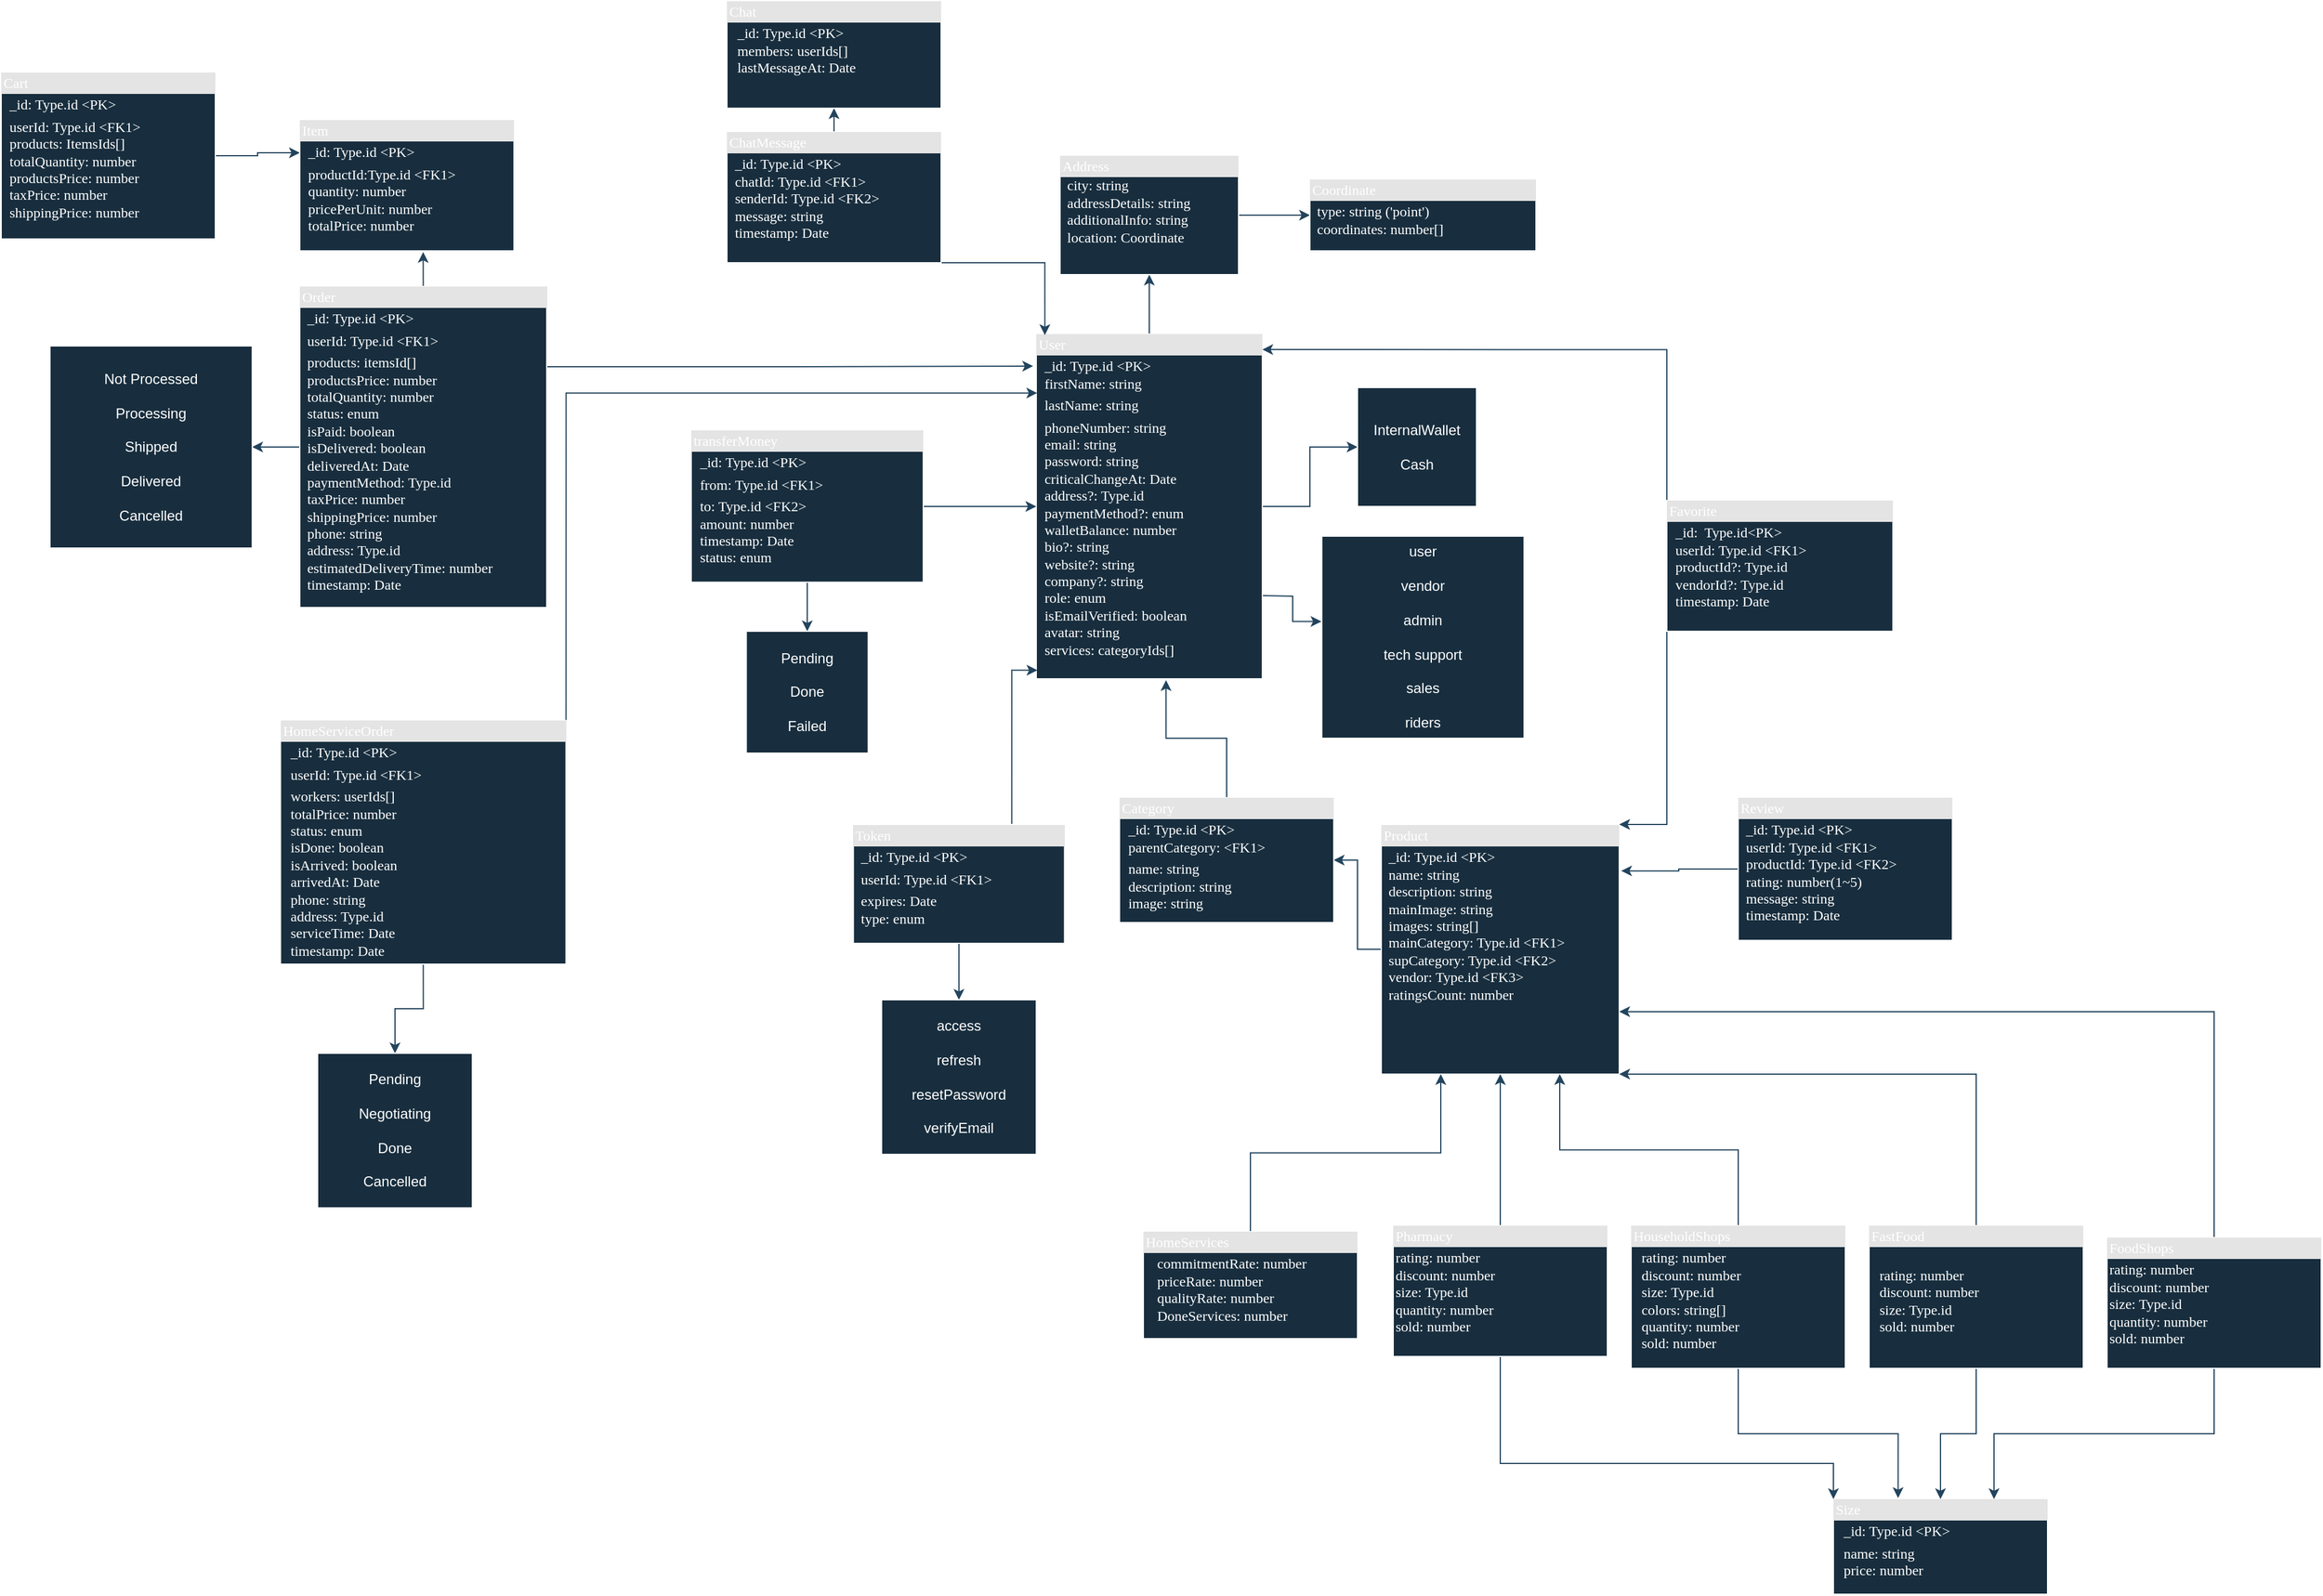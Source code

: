 <mxfile version="21.6.6" type="device">
  <diagram name="Page-1" id="2ca16b54-16f6-2749-3443-fa8db7711227">
    <mxGraphModel dx="4928" dy="1739" grid="1" gridSize="10" guides="1" tooltips="1" connect="1" arrows="1" fold="1" page="1" pageScale="1" pageWidth="1100" pageHeight="850" background="none" math="0" shadow="0">
      <root>
        <mxCell id="0" />
        <mxCell id="1" parent="0" />
        <mxCell id="s3C25jFBt-9yLEdoIZRi-40" style="edgeStyle=orthogonalEdgeStyle;rounded=0;orthogonalLoop=1;jettySize=auto;html=1;entryX=-0.002;entryY=0.422;entryDx=0;entryDy=0;entryPerimeter=0;labelBackgroundColor=none;fontColor=default;strokeColor=#23445D;" edge="1" parent="1" target="s3C25jFBt-9yLEdoIZRi-39">
          <mxGeometry relative="1" as="geometry">
            <mxPoint x="-1500" y="-160" as="sourcePoint" />
          </mxGeometry>
        </mxCell>
        <mxCell id="s3C25jFBt-9yLEdoIZRi-51" style="edgeStyle=orthogonalEdgeStyle;rounded=0;orthogonalLoop=1;jettySize=auto;html=1;exitX=0.5;exitY=0;exitDx=0;exitDy=0;entryX=0.5;entryY=1;entryDx=0;entryDy=0;labelBackgroundColor=none;fontColor=default;strokeColor=#23445D;" edge="1" parent="1" source="2ed32ef02a7f4228-1" target="2ed32ef02a7f4228-7">
          <mxGeometry relative="1" as="geometry" />
        </mxCell>
        <mxCell id="s3C25jFBt-9yLEdoIZRi-83" style="edgeStyle=orthogonalEdgeStyle;rounded=0;orthogonalLoop=1;jettySize=auto;html=1;exitX=1;exitY=0.5;exitDx=0;exitDy=0;entryX=0;entryY=0.5;entryDx=0;entryDy=0;strokeColor=#23445D;" edge="1" parent="1" source="2ed32ef02a7f4228-1" target="s3C25jFBt-9yLEdoIZRi-55">
          <mxGeometry relative="1" as="geometry" />
        </mxCell>
        <mxCell id="2ed32ef02a7f4228-1" value="&lt;div data-darkreader-inline-bgcolor=&quot;&quot; data-darkreader-inline-bgimage=&quot;&quot; style=&quot;box-sizing: border-box; width: 100%; background: rgb(228, 228, 228); padding: 2px; --darkreader-inline-bgimage: initial; --darkreader-inline-bgcolor: #272b2c;&quot;&gt;User&lt;/div&gt;&lt;table style=&quot;width:100%;font-size:1em;&quot; cellpadding=&quot;2&quot; cellspacing=&quot;0&quot;&gt;&lt;tbody&gt;&lt;tr&gt;&lt;td&gt;&lt;br&gt;&lt;/td&gt;&lt;td&gt;_id: Type.id &amp;lt;PK&amp;gt;&lt;br&gt;firstName: string&lt;/td&gt;&lt;/tr&gt;&lt;tr&gt;&lt;td&gt;&lt;br&gt;&lt;/td&gt;&lt;td&gt;lastName: string&lt;/td&gt;&lt;/tr&gt;&lt;tr&gt;&lt;td&gt;&lt;/td&gt;&lt;td&gt;phoneNumber: string&lt;br&gt;email: string&lt;br&gt;password: string&lt;br&gt;criticalChangeAt: Date&amp;nbsp; &amp;nbsp; &amp;nbsp;&amp;nbsp;&lt;br&gt;address?: Type.id&lt;br&gt;paymentMethod?: enum&lt;br&gt;walletBalance: number&lt;br&gt;bio?: string&lt;br&gt;website?: string&lt;br&gt;company?: string&lt;br&gt;role: enum&lt;br&gt;isEmailVerified: boolean&lt;br&gt;avatar: string&lt;br&gt;services: categoryIds[]&lt;br&gt;&lt;br&gt;&lt;/td&gt;&lt;td&gt;&lt;br&gt;&lt;/td&gt;&lt;td&gt;&lt;br&gt;&lt;/td&gt;&lt;td&gt;&lt;br&gt;&lt;/td&gt;&lt;td&gt;&lt;br&gt;&lt;/td&gt;&lt;/tr&gt;&lt;/tbody&gt;&lt;/table&gt;" style="verticalAlign=top;align=left;overflow=fill;html=1;rounded=0;shadow=0;comic=0;labelBackgroundColor=none;strokeWidth=1;fontFamily=Verdana;fontSize=12;fillColor=#182E3E;strokeColor=#FFFFFF;fontColor=#FFFFFF;" parent="1" vertex="1">
          <mxGeometry x="-1690" y="-380" width="190" height="290" as="geometry" />
        </mxCell>
        <mxCell id="s3C25jFBt-9yLEdoIZRi-57" style="edgeStyle=orthogonalEdgeStyle;rounded=0;orthogonalLoop=1;jettySize=auto;html=1;exitX=0;exitY=0.5;exitDx=0;exitDy=0;entryX=1;entryY=0.5;entryDx=0;entryDy=0;labelBackgroundColor=none;fontColor=default;strokeColor=#23445D;" edge="1" parent="1" source="2ed32ef02a7f4228-2" target="2ed32ef02a7f4228-8">
          <mxGeometry relative="1" as="geometry" />
        </mxCell>
        <mxCell id="2ed32ef02a7f4228-2" value="&lt;div data-darkreader-inline-bgcolor=&quot;&quot; data-darkreader-inline-bgimage=&quot;&quot; style=&quot;box-sizing: border-box; width: 100%; background: rgb(228, 228, 228); padding: 2px; --darkreader-inline-bgimage: initial; --darkreader-inline-bgcolor: #272b2c;&quot;&gt;Product&amp;nbsp;&lt;br&gt;&lt;/div&gt;&lt;table style=&quot;width: 100% ; font-size: 1em&quot; cellpadding=&quot;2&quot; cellspacing=&quot;0&quot;&gt;&lt;tbody&gt;&lt;tr&gt;&lt;td&gt;&lt;br&gt;&lt;/td&gt;&lt;td&gt;_id: Type.id &amp;lt;PK&amp;gt;&lt;br&gt;name: string&lt;br&gt;description: string&lt;br&gt;mainImage: string&lt;br&gt;images: string[]&lt;br&gt;mainCategory: Type.id &amp;lt;FK1&amp;gt;&lt;br&gt;supCategory: Type.id &amp;lt;FK2&amp;gt;&lt;br&gt;vendor: Type.id &amp;lt;FK3&amp;gt;&lt;br&gt;ratingsCount: number&lt;br&gt;&lt;/td&gt;&lt;/tr&gt;&lt;tr&gt;&lt;td&gt;&lt;br&gt;&lt;/td&gt;&lt;td&gt;&lt;br&gt;&lt;br&gt;&lt;/td&gt;&lt;td&gt;&lt;br&gt;&lt;/td&gt;&lt;td&gt;&lt;br&gt;&lt;/td&gt;&lt;td&gt;&lt;br&gt;&lt;/td&gt;&lt;td&gt;&lt;br&gt;&lt;/td&gt;&lt;td&gt;&lt;br&gt;&lt;/td&gt;&lt;td&gt;&lt;br&gt;&lt;/td&gt;&lt;td&gt;&lt;br&gt;&lt;/td&gt;&lt;td&gt;&lt;br&gt;&lt;/td&gt;&lt;td&gt;&lt;br&gt;&lt;/td&gt;&lt;/tr&gt;&lt;/tbody&gt;&lt;/table&gt;" style="verticalAlign=top;align=left;overflow=fill;html=1;rounded=0;shadow=0;comic=0;labelBackgroundColor=none;strokeWidth=1;fontFamily=Verdana;fontSize=12;fillColor=#182E3E;strokeColor=#FFFFFF;fontColor=#FFFFFF;" parent="1" vertex="1">
          <mxGeometry x="-1400" y="32.5" width="200" height="210" as="geometry" />
        </mxCell>
        <mxCell id="s3C25jFBt-9yLEdoIZRi-88" style="edgeStyle=orthogonalEdgeStyle;rounded=0;orthogonalLoop=1;jettySize=auto;html=1;exitX=1;exitY=0.5;exitDx=0;exitDy=0;entryX=0;entryY=0.25;entryDx=0;entryDy=0;strokeColor=#23445D;" edge="1" parent="1" source="2ed32ef02a7f4228-3" target="s3C25jFBt-9yLEdoIZRi-7">
          <mxGeometry relative="1" as="geometry" />
        </mxCell>
        <mxCell id="2ed32ef02a7f4228-3" value="&lt;div data-darkreader-inline-bgcolor=&quot;&quot; data-darkreader-inline-bgimage=&quot;&quot; style=&quot;box-sizing: border-box; width: 100%; background: rgb(228, 228, 228); padding: 2px; --darkreader-inline-bgimage: initial; --darkreader-inline-bgcolor: #272b2c;&quot;&gt;Cart&lt;br&gt;&lt;/div&gt;&lt;table style=&quot;width: 100% ; font-size: 1em&quot; cellpadding=&quot;2&quot; cellspacing=&quot;0&quot;&gt;&lt;tbody&gt;&lt;tr&gt;&lt;td&gt;&lt;br&gt;&lt;/td&gt;&lt;td&gt;_id: Type.id &amp;lt;PK&amp;gt;&lt;br&gt;&lt;/td&gt;&lt;/tr&gt;&lt;tr&gt;&lt;td style=&quot;&quot;&gt;&lt;br&gt;&lt;/td&gt;&lt;td&gt;userId: Type.id &amp;lt;FK1&amp;gt;&lt;br&gt;products: ItemsIds[]&lt;br&gt;totalQuantity: number&lt;br&gt;productsPrice: number&amp;nbsp;&lt;br&gt;taxPrice: number&lt;br data-darkreader-inline-border=&quot;&quot; style=&quot;border-color: var(--darkreader-border--border-color); --darkreader-inline-border: var(--darkreader-border--darkreader-border--border-color);&quot;&gt;shippingPrice: number&lt;br&gt;&lt;/td&gt;&lt;td&gt;&lt;br&gt;&lt;/td&gt;&lt;td&gt;&lt;/td&gt;&lt;td&gt;&lt;/td&gt;&lt;td&gt;&lt;/td&gt;&lt;td&gt;&lt;/td&gt;&lt;td&gt;&lt;br&gt;&lt;/td&gt;&lt;/tr&gt;&lt;/tbody&gt;&lt;/table&gt;" style="verticalAlign=top;align=left;overflow=fill;html=1;rounded=0;shadow=0;comic=0;labelBackgroundColor=none;strokeWidth=1;fontFamily=Verdana;fontSize=12;fillColor=#182E3E;strokeColor=#FFFFFF;fontColor=#FFFFFF;" parent="1" vertex="1">
          <mxGeometry x="-2560" y="-600" width="180" height="140" as="geometry" />
        </mxCell>
        <mxCell id="s3C25jFBt-9yLEdoIZRi-44" style="edgeStyle=orthogonalEdgeStyle;rounded=0;orthogonalLoop=1;jettySize=auto;html=1;exitX=0;exitY=0.5;exitDx=0;exitDy=0;entryX=1;entryY=0.5;entryDx=0;entryDy=0;labelBackgroundColor=none;fontColor=default;strokeColor=#23445D;" edge="1" parent="1" source="2ed32ef02a7f4228-5" target="s3C25jFBt-9yLEdoIZRi-43">
          <mxGeometry relative="1" as="geometry" />
        </mxCell>
        <mxCell id="s3C25jFBt-9yLEdoIZRi-76" style="edgeStyle=orthogonalEdgeStyle;rounded=0;orthogonalLoop=1;jettySize=auto;html=1;exitX=0.5;exitY=0;exitDx=0;exitDy=0;entryX=0.576;entryY=1.009;entryDx=0;entryDy=0;entryPerimeter=0;strokeColor=#23445D;" edge="1" parent="1" source="2ed32ef02a7f4228-5" target="s3C25jFBt-9yLEdoIZRi-7">
          <mxGeometry relative="1" as="geometry" />
        </mxCell>
        <mxCell id="s3C25jFBt-9yLEdoIZRi-86" style="edgeStyle=orthogonalEdgeStyle;rounded=0;orthogonalLoop=1;jettySize=auto;html=1;exitX=1;exitY=0.25;exitDx=0;exitDy=0;entryX=-0.014;entryY=0.093;entryDx=0;entryDy=0;entryPerimeter=0;strokeColor=#23445D;" edge="1" parent="1" source="2ed32ef02a7f4228-5" target="2ed32ef02a7f4228-1">
          <mxGeometry relative="1" as="geometry" />
        </mxCell>
        <mxCell id="2ed32ef02a7f4228-5" value="&lt;div data-darkreader-inline-bgcolor=&quot;&quot; data-darkreader-inline-bgimage=&quot;&quot; style=&quot;box-sizing: border-box; width: 100%; background: rgb(228, 228, 228); padding: 2px; --darkreader-inline-bgimage: initial; --darkreader-inline-bgcolor: #272b2c;&quot;&gt;Order&lt;br&gt;&lt;/div&gt;&lt;table style=&quot;width:100%;font-size:1em;&quot; cellpadding=&quot;2&quot; cellspacing=&quot;0&quot;&gt;&lt;tbody&gt;&lt;tr&gt;&lt;td&gt;&lt;br&gt;&lt;/td&gt;&lt;td&gt;_id: Type.id &amp;lt;PK&amp;gt;&lt;br&gt;&lt;/td&gt;&lt;/tr&gt;&lt;tr&gt;&lt;td&gt;&lt;br&gt;&lt;/td&gt;&lt;td&gt;userId: Type.id &amp;lt;FK1&amp;gt;&amp;nbsp;&lt;br&gt;&lt;/td&gt;&lt;/tr&gt;&lt;tr&gt;&lt;td&gt;&lt;/td&gt;&lt;td&gt;products: itemsId[]&lt;br&gt;productsPrice: number&lt;br&gt;totalQuantity: number&lt;br&gt;status: enum&lt;br&gt;isPaid: boolean&lt;br&gt;isDelivered: boolean&lt;br&gt;deliveredAt: Date&lt;br&gt;paymentMethod: Type.id&lt;br&gt;taxPrice: number&lt;br&gt;shippingPrice: number&lt;br&gt;phone: string&lt;br&gt;address: Type.id&lt;br&gt;estimatedDeliveryTime: number&lt;br&gt;timestamp: Date&lt;/td&gt;&lt;td&gt;&lt;br&gt;&lt;/td&gt;&lt;td&gt;&lt;br&gt;&lt;/td&gt;&lt;td&gt;&lt;br&gt;&lt;/td&gt;&lt;td&gt;&lt;br&gt;&lt;/td&gt;&lt;td&gt;&lt;br&gt;&lt;/td&gt;&lt;td&gt;&lt;br&gt;&lt;/td&gt;&lt;td&gt;&lt;br&gt;&lt;/td&gt;&lt;td&gt;&lt;br&gt;&lt;/td&gt;&lt;/tr&gt;&lt;/tbody&gt;&lt;/table&gt;" style="verticalAlign=top;align=left;overflow=fill;html=1;rounded=0;shadow=0;comic=0;labelBackgroundColor=none;strokeWidth=1;fontFamily=Verdana;fontSize=12;fillColor=#182E3E;strokeColor=#FFFFFF;fontColor=#FFFFFF;" parent="1" vertex="1">
          <mxGeometry x="-2309" y="-420" width="207.5" height="270" as="geometry" />
        </mxCell>
        <mxCell id="s3C25jFBt-9yLEdoIZRi-53" style="edgeStyle=orthogonalEdgeStyle;rounded=0;orthogonalLoop=1;jettySize=auto;html=1;exitX=1;exitY=0.5;exitDx=0;exitDy=0;entryX=0;entryY=0.5;entryDx=0;entryDy=0;labelBackgroundColor=none;fontColor=default;strokeColor=#23445D;" edge="1" parent="1" source="2ed32ef02a7f4228-7" target="s3C25jFBt-9yLEdoIZRi-52">
          <mxGeometry relative="1" as="geometry" />
        </mxCell>
        <mxCell id="2ed32ef02a7f4228-7" value="&lt;div data-darkreader-inline-bgcolor=&quot;&quot; data-darkreader-inline-bgimage=&quot;&quot; style=&quot;box-sizing: border-box; width: 100%; background: rgb(228, 228, 228); padding: 2px; --darkreader-inline-bgimage: initial; --darkreader-inline-bgcolor: #272b2c;&quot;&gt;Address&lt;br&gt;&lt;/div&gt;&lt;blockquote data-darkreader-inline-border-left=&quot;&quot; data-darkreader-inline-border-bottom=&quot;&quot; data-darkreader-inline-border-right=&quot;&quot; data-darkreader-inline-border-top=&quot;&quot; style=&quot;margin: 0px 0px 0px 40px; border: none; padding: 0px; --darkreader-inline-border-top: initial; --darkreader-inline-border-right: initial; --darkreader-inline-border-bottom: initial; --darkreader-inline-border-left: initial;&quot;&gt;&lt;/blockquote&gt;&lt;span data-darkreader-inline-color=&quot;&quot; data-darkreader-inline-bgcolor=&quot;&quot; style=&quot;background-color: initial; color: rgb(255, 255, 255); --darkreader-inline-bgcolor: initial; --darkreader-inline-color: #e8e6e3;&quot;&gt;&lt;div style=&quot;&quot;&gt;&lt;span data-darkreader-inline-color=&quot;&quot; data-darkreader-inline-bgcolor=&quot;&quot; style=&quot;background-color: initial; color: rgb(255, 255, 255); --darkreader-inline-bgcolor: initial; --darkreader-inline-color: #e8e6e3;&quot;&gt;&amp;nbsp; city: string&lt;/span&gt;&lt;/div&gt;&lt;/span&gt;&lt;blockquote data-darkreader-inline-border-left=&quot;&quot; data-darkreader-inline-border-bottom=&quot;&quot; data-darkreader-inline-border-right=&quot;&quot; data-darkreader-inline-border-top=&quot;&quot; style=&quot;margin: 0px 0px 0px 40px; border: none; padding: 0px; --darkreader-inline-border-top: initial; --darkreader-inline-border-right: initial; --darkreader-inline-border-bottom: initial; --darkreader-inline-border-left: initial;&quot;&gt;&lt;/blockquote&gt;&lt;span data-darkreader-inline-color=&quot;&quot; data-darkreader-inline-bgcolor=&quot;&quot; style=&quot;background-color: initial; color: rgb(255, 255, 255); --darkreader-inline-bgcolor: initial; --darkreader-inline-color: #e8e6e3;&quot;&gt;&lt;div style=&quot;&quot;&gt;&lt;span data-darkreader-inline-color=&quot;&quot; data-darkreader-inline-bgcolor=&quot;&quot; style=&quot;background-color: initial; color: rgb(255, 255, 255); --darkreader-inline-bgcolor: initial; --darkreader-inline-color: #e8e6e3;&quot;&gt;&amp;nbsp; addressDetails: string&lt;/span&gt;&lt;/div&gt;&lt;/span&gt;&lt;blockquote data-darkreader-inline-border-left=&quot;&quot; data-darkreader-inline-border-bottom=&quot;&quot; data-darkreader-inline-border-right=&quot;&quot; data-darkreader-inline-border-top=&quot;&quot; style=&quot;margin: 0px 0px 0px 40px; border: none; padding: 0px; --darkreader-inline-border-top: initial; --darkreader-inline-border-right: initial; --darkreader-inline-border-bottom: initial; --darkreader-inline-border-left: initial;&quot;&gt;&lt;/blockquote&gt;&lt;span data-darkreader-inline-color=&quot;&quot; data-darkreader-inline-bgcolor=&quot;&quot; style=&quot;background-color: initial; color: rgb(255, 255, 255); --darkreader-inline-bgcolor: initial; --darkreader-inline-color: #e8e6e3;&quot;&gt;&lt;div style=&quot;&quot;&gt;&lt;span data-darkreader-inline-color=&quot;&quot; data-darkreader-inline-bgcolor=&quot;&quot; style=&quot;background-color: initial; color: rgb(255, 255, 255); --darkreader-inline-bgcolor: initial; --darkreader-inline-color: #e8e6e3;&quot;&gt;&amp;nbsp; additionalInfo: string&lt;/span&gt;&lt;/div&gt;&lt;/span&gt;&lt;div style=&quot;&quot;&gt;&lt;span data-darkreader-inline-color=&quot;&quot; data-darkreader-inline-bgcolor=&quot;&quot; style=&quot;background-color: initial; color: rgb(255, 255, 255); --darkreader-inline-bgcolor: initial; --darkreader-inline-color: #e8e6e3;&quot;&gt;&amp;nbsp; location: Coordinate&lt;/span&gt;&lt;/div&gt;" style="verticalAlign=top;align=left;overflow=fill;html=1;rounded=0;shadow=0;comic=0;labelBackgroundColor=none;strokeWidth=1;fontFamily=Verdana;fontSize=12;fillColor=#182E3E;strokeColor=#FFFFFF;fontColor=#FFFFFF;" parent="1" vertex="1">
          <mxGeometry x="-1670" y="-530" width="150" height="100" as="geometry" />
        </mxCell>
        <mxCell id="s3C25jFBt-9yLEdoIZRi-58" style="edgeStyle=orthogonalEdgeStyle;rounded=0;orthogonalLoop=1;jettySize=auto;html=1;exitX=0.5;exitY=0;exitDx=0;exitDy=0;entryX=0.574;entryY=1.004;entryDx=0;entryDy=0;entryPerimeter=0;strokeColor=#23445D;" edge="1" parent="1" source="2ed32ef02a7f4228-8" target="2ed32ef02a7f4228-1">
          <mxGeometry relative="1" as="geometry" />
        </mxCell>
        <mxCell id="2ed32ef02a7f4228-8" value="&lt;div data-darkreader-inline-bgcolor=&quot;&quot; data-darkreader-inline-bgimage=&quot;&quot; style=&quot;box-sizing: border-box; width: 100%; background: rgb(228, 228, 228); padding: 2px; --darkreader-inline-bgimage: initial; --darkreader-inline-bgcolor: #272b2c;&quot;&gt;Category&lt;br&gt;&lt;/div&gt;&lt;table style=&quot;width: 100% ; font-size: 1em&quot; cellpadding=&quot;2&quot; cellspacing=&quot;0&quot;&gt;&lt;tbody&gt;&lt;tr&gt;&lt;td&gt;&lt;br&gt;&lt;/td&gt;&lt;td&gt;_id: Type.id &amp;lt;PK&amp;gt;&lt;br&gt;parentCategory: &amp;lt;FK1&amp;gt;&lt;/td&gt;&lt;/tr&gt;&lt;tr&gt;&lt;td&gt;&lt;br&gt;&lt;/td&gt;&lt;td&gt;name: string&lt;br&gt;description: string&lt;br&gt;image: string&lt;/td&gt;&lt;td&gt;&lt;br&gt;&lt;/td&gt;&lt;td&gt;&lt;br&gt;&lt;/td&gt;&lt;td&gt;&lt;br&gt;&lt;/td&gt;&lt;/tr&gt;&lt;/tbody&gt;&lt;/table&gt;" style="verticalAlign=top;align=left;overflow=fill;html=1;rounded=0;shadow=0;comic=0;labelBackgroundColor=none;strokeWidth=1;fontFamily=Verdana;fontSize=12;fillColor=#182E3E;strokeColor=#FFFFFF;fontColor=#FFFFFF;" parent="1" vertex="1">
          <mxGeometry x="-1620" y="10" width="180" height="105" as="geometry" />
        </mxCell>
        <mxCell id="s3C25jFBt-9yLEdoIZRi-147" style="edgeStyle=orthogonalEdgeStyle;rounded=0;orthogonalLoop=1;jettySize=auto;html=1;exitX=0.5;exitY=0;exitDx=0;exitDy=0;entryX=0.5;entryY=1;entryDx=0;entryDy=0;strokeColor=#23445D;" edge="1" parent="1" source="2ed32ef02a7f4228-9" target="s3C25jFBt-9yLEdoIZRi-25">
          <mxGeometry relative="1" as="geometry" />
        </mxCell>
        <mxCell id="s3C25jFBt-9yLEdoIZRi-148" style="edgeStyle=orthogonalEdgeStyle;rounded=0;orthogonalLoop=1;jettySize=auto;html=1;exitX=1;exitY=1;exitDx=0;exitDy=0;entryX=0.038;entryY=0.003;entryDx=0;entryDy=0;entryPerimeter=0;strokeColor=#23445D;" edge="1" parent="1" source="2ed32ef02a7f4228-9" target="2ed32ef02a7f4228-1">
          <mxGeometry relative="1" as="geometry">
            <Array as="points">
              <mxPoint x="-1683" y="-440" />
            </Array>
          </mxGeometry>
        </mxCell>
        <mxCell id="2ed32ef02a7f4228-9" value="&lt;div data-darkreader-inline-bgcolor=&quot;&quot; data-darkreader-inline-bgimage=&quot;&quot; style=&quot;box-sizing: border-box; width: 100%; background: rgb(228, 228, 228); padding: 2px; --darkreader-inline-bgimage: initial; --darkreader-inline-bgcolor: #272b2c;&quot;&gt;ChatMessage&lt;br&gt;&lt;/div&gt;&lt;table style=&quot;width:100%;font-size:1em;&quot; cellpadding=&quot;2&quot; cellspacing=&quot;0&quot;&gt;&lt;tbody&gt;&lt;tr&gt;&lt;td&gt;&lt;br&gt;&lt;/td&gt;&lt;td&gt;_id: Type.id &amp;lt;PK&amp;gt;&lt;br&gt;chatId: Type.id &amp;lt;FK1&amp;gt;&lt;br&gt;senderId: Type.id &amp;lt;FK2&amp;gt;&lt;br&gt;message: string&lt;br&gt;timestamp: Date&lt;br&gt;&lt;/td&gt;&lt;/tr&gt;&lt;tr&gt;&lt;td&gt;&lt;br&gt;&lt;/td&gt;&lt;td&gt;&lt;/td&gt;&lt;td&gt;&lt;br&gt;&lt;/td&gt;&lt;td&gt;&lt;br&gt;&lt;/td&gt;&lt;td&gt;&lt;br&gt;&lt;/td&gt;&lt;td&gt;&lt;br&gt;&lt;/td&gt;&lt;td&gt;&lt;br&gt;&lt;/td&gt;&lt;td&gt;&lt;br&gt;&lt;/td&gt;&lt;/tr&gt;&lt;/tbody&gt;&lt;/table&gt;" style="verticalAlign=top;align=left;overflow=fill;html=1;rounded=0;shadow=0;comic=0;labelBackgroundColor=none;strokeWidth=1;fontFamily=Verdana;fontSize=12;fillColor=#182E3E;strokeColor=#FFFFFF;fontColor=#FFFFFF;" parent="1" vertex="1">
          <mxGeometry x="-1950" y="-550" width="180" height="110" as="geometry" />
        </mxCell>
        <mxCell id="s3C25jFBt-9yLEdoIZRi-79" style="edgeStyle=orthogonalEdgeStyle;rounded=0;orthogonalLoop=1;jettySize=auto;html=1;exitX=0;exitY=0.5;exitDx=0;exitDy=0;entryX=1.008;entryY=0.186;entryDx=0;entryDy=0;entryPerimeter=0;strokeColor=#23445D;" edge="1" parent="1" source="2ed32ef02a7f4228-10" target="2ed32ef02a7f4228-2">
          <mxGeometry relative="1" as="geometry" />
        </mxCell>
        <mxCell id="2ed32ef02a7f4228-10" value="&lt;div data-darkreader-inline-bgcolor=&quot;&quot; data-darkreader-inline-bgimage=&quot;&quot; style=&quot;box-sizing: border-box; width: 100%; background: rgb(228, 228, 228); padding: 2px; --darkreader-inline-bgimage: initial; --darkreader-inline-bgcolor: #272b2c;&quot;&gt;Review&lt;/div&gt;&lt;table style=&quot;width: 100% ; font-size: 1em&quot; cellpadding=&quot;2&quot; cellspacing=&quot;0&quot;&gt;&lt;tbody&gt;&lt;tr&gt;&lt;td&gt;&lt;br&gt;&lt;/td&gt;&lt;td&gt;_id: Type.id &amp;lt;PK&amp;gt;&lt;br&gt;userId: Type.id &amp;lt;FK1&amp;gt;&lt;br&gt;productId: Type.id &amp;lt;FK2&amp;gt;&lt;br&gt;rating: number(1~5)&lt;br&gt;message: string&lt;br&gt;timestamp: Date&lt;/td&gt;&lt;/tr&gt;&lt;tr&gt;&lt;td&gt;&lt;br&gt;&lt;/td&gt;&lt;td&gt;&lt;/td&gt;&lt;td&gt;&lt;br&gt;&lt;/td&gt;&lt;td&gt;&lt;br&gt;&lt;/td&gt;&lt;td&gt;&lt;br&gt;&lt;/td&gt;&lt;td&gt;&lt;br&gt;&lt;/td&gt;&lt;td&gt;&lt;br&gt;&lt;/td&gt;&lt;td&gt;&lt;br&gt;&lt;/td&gt;&lt;/tr&gt;&lt;/tbody&gt;&lt;/table&gt;" style="verticalAlign=top;align=left;overflow=fill;html=1;rounded=0;shadow=0;comic=0;labelBackgroundColor=none;strokeWidth=1;fontFamily=Verdana;fontSize=12;fillColor=#182E3E;strokeColor=#FFFFFF;fontColor=#FFFFFF;" parent="1" vertex="1">
          <mxGeometry x="-1100" y="10" width="180" height="120" as="geometry" />
        </mxCell>
        <mxCell id="s3C25jFBt-9yLEdoIZRi-80" style="edgeStyle=orthogonalEdgeStyle;rounded=0;orthogonalLoop=1;jettySize=auto;html=1;exitX=0;exitY=1;exitDx=0;exitDy=0;entryX=1;entryY=0;entryDx=0;entryDy=0;strokeColor=#23445D;" edge="1" parent="1" source="2ed32ef02a7f4228-12" target="2ed32ef02a7f4228-2">
          <mxGeometry relative="1" as="geometry">
            <Array as="points">
              <mxPoint x="-1160" y="32" />
            </Array>
          </mxGeometry>
        </mxCell>
        <mxCell id="s3C25jFBt-9yLEdoIZRi-82" style="edgeStyle=orthogonalEdgeStyle;rounded=0;orthogonalLoop=1;jettySize=auto;html=1;exitX=0;exitY=0;exitDx=0;exitDy=0;entryX=1;entryY=0.045;entryDx=0;entryDy=0;entryPerimeter=0;strokeColor=#23445D;" edge="1" parent="1" source="2ed32ef02a7f4228-12" target="2ed32ef02a7f4228-1">
          <mxGeometry relative="1" as="geometry" />
        </mxCell>
        <mxCell id="2ed32ef02a7f4228-12" value="&lt;div data-darkreader-inline-bgcolor=&quot;&quot; data-darkreader-inline-bgimage=&quot;&quot; style=&quot;box-sizing: border-box; width: 100%; background: rgb(228, 228, 228); padding: 2px; --darkreader-inline-bgimage: initial; --darkreader-inline-bgcolor: #272b2c;&quot;&gt;Favorite&lt;br&gt;&lt;/div&gt;&lt;table style=&quot;width: 100% ; font-size: 1em&quot; cellpadding=&quot;2&quot; cellspacing=&quot;0&quot;&gt;&lt;tbody&gt;&lt;tr&gt;&lt;td&gt;&lt;/td&gt;&lt;td&gt;_id:&amp;nbsp; Type.id&amp;lt;PK&amp;gt;&lt;br&gt;userId: Type.id &amp;lt;FK1&amp;gt;&lt;br&gt;productId?: Type.id&lt;br&gt;vendorId?: Type.id&lt;br&gt;timestamp: Date&lt;/td&gt;&lt;/tr&gt;&lt;tr&gt;&lt;td&gt;&lt;br&gt;&lt;/td&gt;&lt;td&gt;&lt;/td&gt;&lt;td&gt;&lt;br&gt;&lt;/td&gt;&lt;td&gt;&amp;nbsp;&lt;/td&gt;&lt;td&gt;&lt;br&gt;&lt;/td&gt;&lt;td&gt;&lt;br&gt;&lt;/td&gt;&lt;td&gt;&lt;br&gt;&lt;/td&gt;&lt;td&gt;&lt;br&gt;&lt;br&gt;&lt;/td&gt;&lt;/tr&gt;&lt;/tbody&gt;&lt;/table&gt;" style="verticalAlign=top;align=left;overflow=fill;html=1;rounded=0;shadow=0;comic=0;labelBackgroundColor=none;strokeWidth=1;fontFamily=Verdana;fontSize=12;fillColor=#182E3E;strokeColor=#FFFFFF;fontColor=#FFFFFF;" parent="1" vertex="1">
          <mxGeometry x="-1160" y="-240" width="190" height="110" as="geometry" />
        </mxCell>
        <mxCell id="s3C25jFBt-9yLEdoIZRi-145" style="edgeStyle=orthogonalEdgeStyle;rounded=0;orthogonalLoop=1;jettySize=auto;html=1;exitX=0.5;exitY=1;exitDx=0;exitDy=0;entryX=0.5;entryY=0;entryDx=0;entryDy=0;strokeColor=#23445D;" edge="1" parent="1" source="s3C25jFBt-9yLEdoIZRi-5" target="s3C25jFBt-9yLEdoIZRi-41">
          <mxGeometry relative="1" as="geometry" />
        </mxCell>
        <mxCell id="s3C25jFBt-9yLEdoIZRi-146" style="edgeStyle=orthogonalEdgeStyle;rounded=0;orthogonalLoop=1;jettySize=auto;html=1;exitX=0.75;exitY=0;exitDx=0;exitDy=0;entryX=0.005;entryY=0.975;entryDx=0;entryDy=0;entryPerimeter=0;strokeColor=#23445D;" edge="1" parent="1" source="s3C25jFBt-9yLEdoIZRi-5" target="2ed32ef02a7f4228-1">
          <mxGeometry relative="1" as="geometry" />
        </mxCell>
        <mxCell id="s3C25jFBt-9yLEdoIZRi-5" value="&lt;div data-darkreader-inline-bgcolor=&quot;&quot; data-darkreader-inline-bgimage=&quot;&quot; style=&quot;box-sizing: border-box; width: 100%; background: rgb(228, 228, 228); padding: 2px; --darkreader-inline-bgimage: initial; --darkreader-inline-bgcolor: #272b2c;&quot;&gt;Token&lt;/div&gt;&lt;table style=&quot;width:100%;font-size:1em;&quot; cellpadding=&quot;2&quot; cellspacing=&quot;0&quot;&gt;&lt;tbody&gt;&lt;tr&gt;&lt;td&gt;&lt;br&gt;&lt;/td&gt;&lt;td&gt;_id: Type.id &amp;lt;PK&amp;gt;&lt;br&gt;&lt;/td&gt;&lt;/tr&gt;&lt;tr&gt;&lt;td&gt;&lt;br&gt;&lt;/td&gt;&lt;td&gt;userId: Type.id &amp;lt;FK1&amp;gt;&amp;nbsp;&lt;br&gt;&lt;/td&gt;&lt;/tr&gt;&lt;tr&gt;&lt;td&gt;&lt;/td&gt;&lt;td&gt;expires: Date&lt;br&gt;type: enum&lt;br&gt;&lt;/td&gt;&lt;td&gt;&lt;br&gt;&lt;/td&gt;&lt;td&gt;&lt;br&gt;&lt;/td&gt;&lt;td&gt;&lt;br&gt;&lt;/td&gt;&lt;td&gt;&lt;br&gt;&lt;/td&gt;&lt;td&gt;&lt;br&gt;&lt;/td&gt;&lt;td&gt;&lt;br&gt;&lt;/td&gt;&lt;td&gt;&lt;br&gt;&lt;/td&gt;&lt;td&gt;&lt;br&gt;&lt;/td&gt;&lt;/tr&gt;&lt;/tbody&gt;&lt;/table&gt;" style="verticalAlign=top;align=left;overflow=fill;html=1;rounded=0;shadow=0;comic=0;labelBackgroundColor=none;strokeWidth=1;fontFamily=Verdana;fontSize=12;fillColor=#182E3E;strokeColor=#FFFFFF;fontColor=#FFFFFF;" vertex="1" parent="1">
          <mxGeometry x="-1843.75" y="32.5" width="177.5" height="100" as="geometry" />
        </mxCell>
        <mxCell id="s3C25jFBt-9yLEdoIZRi-6" value="&lt;div data-darkreader-inline-bgcolor=&quot;&quot; data-darkreader-inline-bgimage=&quot;&quot; style=&quot;box-sizing: border-box; width: 100%; background: rgb(228, 228, 228); padding: 2px; --darkreader-inline-bgimage: initial; --darkreader-inline-bgcolor: #272b2c;&quot;&gt;Size&lt;/div&gt;&lt;table style=&quot;width: 100% ; font-size: 1em&quot; cellpadding=&quot;2&quot; cellspacing=&quot;0&quot;&gt;&lt;tbody&gt;&lt;tr&gt;&lt;td&gt;&lt;br&gt;&lt;/td&gt;&lt;td&gt;_id: Type.id &amp;lt;PK&amp;gt;&lt;br&gt;&lt;/td&gt;&lt;/tr&gt;&lt;tr&gt;&lt;td&gt;&lt;br&gt;&lt;/td&gt;&lt;td&gt;name: string&lt;br&gt;price: number&lt;/td&gt;&lt;td&gt;&lt;br&gt;&lt;/td&gt;&lt;td&gt;&lt;br&gt;&lt;/td&gt;&lt;td&gt;&lt;br&gt;&lt;/td&gt;&lt;/tr&gt;&lt;/tbody&gt;&lt;/table&gt;" style="verticalAlign=top;align=left;overflow=fill;html=1;rounded=0;shadow=0;comic=0;labelBackgroundColor=none;strokeWidth=1;fontFamily=Verdana;fontSize=12;fillColor=#182E3E;strokeColor=#FFFFFF;fontColor=#FFFFFF;" vertex="1" parent="1">
          <mxGeometry x="-1020" y="600" width="180" height="80" as="geometry" />
        </mxCell>
        <mxCell id="s3C25jFBt-9yLEdoIZRi-7" value="&lt;div data-darkreader-inline-bgcolor=&quot;&quot; data-darkreader-inline-bgimage=&quot;&quot; style=&quot;box-sizing: border-box; width: 100%; background: rgb(228, 228, 228); padding: 2px; --darkreader-inline-bgimage: initial; --darkreader-inline-bgcolor: #272b2c;&quot;&gt;Item&lt;/div&gt;&lt;table style=&quot;width: 100% ; font-size: 1em&quot; cellpadding=&quot;2&quot; cellspacing=&quot;0&quot;&gt;&lt;tbody&gt;&lt;tr&gt;&lt;td&gt;&lt;br&gt;&lt;/td&gt;&lt;td&gt;_id: Type.id &amp;lt;PK&amp;gt;&lt;br&gt;&lt;/td&gt;&lt;/tr&gt;&lt;tr&gt;&lt;td&gt;&lt;br&gt;&lt;/td&gt;&lt;td&gt;productId:Type.id &amp;lt;FK1&amp;gt;&lt;br&gt;quantity: number&lt;br&gt;pricePerUnit: number&lt;br&gt;totalPrice: number&amp;nbsp;&lt;/td&gt;&lt;td&gt;&lt;br&gt;&lt;/td&gt;&lt;td&gt;&lt;br&gt;&lt;/td&gt;&lt;td&gt;&lt;br&gt;&lt;/td&gt;&lt;/tr&gt;&lt;/tbody&gt;&lt;/table&gt;" style="verticalAlign=top;align=left;overflow=fill;html=1;rounded=0;shadow=0;comic=0;labelBackgroundColor=none;strokeWidth=1;fontFamily=Verdana;fontSize=12;fillColor=#182E3E;strokeColor=#FFFFFF;fontColor=#FFFFFF;" vertex="1" parent="1">
          <mxGeometry x="-2309" y="-560" width="180" height="110" as="geometry" />
        </mxCell>
        <mxCell id="s3C25jFBt-9yLEdoIZRi-61" style="edgeStyle=orthogonalEdgeStyle;rounded=0;orthogonalLoop=1;jettySize=auto;html=1;exitX=0.5;exitY=1;exitDx=0;exitDy=0;entryX=0;entryY=0;entryDx=0;entryDy=0;strokeColor=#23445D;" edge="1" parent="1" source="s3C25jFBt-9yLEdoIZRi-11" target="s3C25jFBt-9yLEdoIZRi-6">
          <mxGeometry relative="1" as="geometry">
            <Array as="points">
              <mxPoint x="-1300" y="570" />
              <mxPoint x="-1020" y="570" />
            </Array>
          </mxGeometry>
        </mxCell>
        <mxCell id="s3C25jFBt-9yLEdoIZRi-73" style="edgeStyle=orthogonalEdgeStyle;rounded=0;orthogonalLoop=1;jettySize=auto;html=1;exitX=0.5;exitY=0;exitDx=0;exitDy=0;entryX=0.5;entryY=1;entryDx=0;entryDy=0;strokeColor=#23445D;" edge="1" parent="1" source="s3C25jFBt-9yLEdoIZRi-11" target="2ed32ef02a7f4228-2">
          <mxGeometry relative="1" as="geometry" />
        </mxCell>
        <mxCell id="s3C25jFBt-9yLEdoIZRi-11" value="&lt;div data-darkreader-inline-bgcolor=&quot;&quot; data-darkreader-inline-bgimage=&quot;&quot; style=&quot;box-sizing: border-box; width: 100%; background: rgb(228, 228, 228); padding: 2px; --darkreader-inline-bgimage: initial; --darkreader-inline-bgcolor: #272b2c;&quot;&gt;Pharmacy&lt;br&gt;&lt;/div&gt;&lt;table style=&quot;width:100%;font-size:1em;&quot; cellpadding=&quot;2&quot; cellspacing=&quot;0&quot;&gt;&lt;tbody&gt;&lt;tr&gt;&lt;td&gt;rating: number&lt;br&gt;discount: number&lt;br style=&quot;border-color: var(--darkreader-border--border-color); --darkreader-inline-border: var(--darkreader-border--darkreader-border--border-color);&quot; data-darkreader-inline-border=&quot;&quot;&gt;size: Type.id&lt;br&gt;quantity: number&lt;br data-darkreader-inline-border=&quot;&quot; style=&quot;border-color: var(--darkreader-border--border-color); --darkreader-inline-border: var(--darkreader-border--darkreader-border--border-color);&quot;&gt;sold: number&lt;br&gt;&lt;/td&gt;&lt;td&gt;&lt;br&gt;&lt;/td&gt;&lt;/tr&gt;&lt;tr&gt;&lt;td&gt;&lt;br&gt;&lt;/td&gt;&lt;td&gt;&lt;/td&gt;&lt;td&gt;&lt;br&gt;&lt;/td&gt;&lt;td&gt;&lt;br&gt;&lt;/td&gt;&lt;td&gt;&lt;br&gt;&lt;/td&gt;&lt;td&gt;&lt;br&gt;&lt;/td&gt;&lt;/tr&gt;&lt;/tbody&gt;&lt;/table&gt;" style="verticalAlign=top;align=left;overflow=fill;html=1;rounded=0;shadow=0;comic=0;labelBackgroundColor=none;strokeWidth=1;fontFamily=Verdana;fontSize=12;fillColor=#182E3E;strokeColor=#FFFFFF;fontColor=#FFFFFF;" vertex="1" parent="1">
          <mxGeometry x="-1390" y="370" width="180" height="110" as="geometry" />
        </mxCell>
        <mxCell id="s3C25jFBt-9yLEdoIZRi-74" style="edgeStyle=orthogonalEdgeStyle;rounded=0;orthogonalLoop=1;jettySize=auto;html=1;exitX=0.5;exitY=0;exitDx=0;exitDy=0;entryX=0.25;entryY=1;entryDx=0;entryDy=0;strokeColor=#23445D;" edge="1" parent="1" source="s3C25jFBt-9yLEdoIZRi-12" target="2ed32ef02a7f4228-2">
          <mxGeometry relative="1" as="geometry" />
        </mxCell>
        <mxCell id="s3C25jFBt-9yLEdoIZRi-12" value="&lt;div data-darkreader-inline-bgcolor=&quot;&quot; data-darkreader-inline-bgimage=&quot;&quot; style=&quot;box-sizing: border-box; width: 100%; background: rgb(228, 228, 228); padding: 2px; --darkreader-inline-bgimage: initial; --darkreader-inline-bgcolor: #272b2c;&quot;&gt;HomeServices&amp;nbsp;&lt;br&gt;&lt;/div&gt;&lt;table style=&quot;width:100%;font-size:1em;&quot; cellpadding=&quot;2&quot; cellspacing=&quot;0&quot;&gt;&lt;tbody&gt;&lt;tr&gt;&lt;td&gt;&lt;br&gt;&lt;/td&gt;&lt;td&gt;&lt;/td&gt;&lt;td&gt;commitmentRate: number&lt;br&gt;priceRate: number&lt;br&gt;qualityRate: number&lt;br&gt;DoneServices: number&lt;br&gt;&lt;br&gt;&lt;/td&gt;&lt;td&gt;&lt;br&gt;&lt;/td&gt;&lt;td&gt;&lt;br&gt;&lt;/td&gt;&lt;/tr&gt;&lt;tr&gt;&lt;td&gt;&lt;br&gt;&lt;/td&gt;&lt;td&gt;&lt;/td&gt;&lt;td&gt;&lt;br&gt;&lt;/td&gt;&lt;td&gt;&lt;br&gt;&lt;/td&gt;&lt;td&gt;&lt;br&gt;&lt;/td&gt;&lt;td&gt;&lt;br&gt;&lt;/td&gt;&lt;/tr&gt;&lt;/tbody&gt;&lt;/table&gt;" style="verticalAlign=top;align=left;overflow=fill;html=1;rounded=0;shadow=0;comic=0;labelBackgroundColor=none;strokeWidth=1;fontFamily=Verdana;fontSize=12;fillColor=#182E3E;strokeColor=#FFFFFF;fontColor=#FFFFFF;" vertex="1" parent="1">
          <mxGeometry x="-1600" y="375" width="180" height="90" as="geometry" />
        </mxCell>
        <mxCell id="s3C25jFBt-9yLEdoIZRi-59" style="edgeStyle=orthogonalEdgeStyle;rounded=0;orthogonalLoop=1;jettySize=auto;html=1;exitX=0.5;exitY=1;exitDx=0;exitDy=0;strokeColor=#23445D;" edge="1" parent="1" source="s3C25jFBt-9yLEdoIZRi-13" target="s3C25jFBt-9yLEdoIZRi-6">
          <mxGeometry relative="1" as="geometry" />
        </mxCell>
        <mxCell id="s3C25jFBt-9yLEdoIZRi-71" style="edgeStyle=orthogonalEdgeStyle;rounded=0;orthogonalLoop=1;jettySize=auto;html=1;exitX=0.5;exitY=0;exitDx=0;exitDy=0;entryX=1;entryY=1;entryDx=0;entryDy=0;strokeColor=#23445D;" edge="1" parent="1" source="s3C25jFBt-9yLEdoIZRi-13" target="2ed32ef02a7f4228-2">
          <mxGeometry relative="1" as="geometry">
            <Array as="points">
              <mxPoint x="-900" y="243" />
            </Array>
          </mxGeometry>
        </mxCell>
        <mxCell id="s3C25jFBt-9yLEdoIZRi-13" value="&lt;div data-darkreader-inline-bgcolor=&quot;&quot; data-darkreader-inline-bgimage=&quot;&quot; style=&quot;box-sizing: border-box; width: 100%; background: rgb(228, 228, 228); padding: 2px; --darkreader-inline-bgimage: initial; --darkreader-inline-bgcolor: #272b2c;&quot;&gt;FastFood&lt;br&gt;&lt;/div&gt;&amp;nbsp;&lt;table style=&quot;width:100%;font-size:1em;&quot; cellpadding=&quot;2&quot; cellspacing=&quot;0&quot;&gt;&lt;tbody&gt;&lt;tr&gt;&lt;td&gt;&lt;br&gt;&lt;/td&gt;&lt;td&gt;rating: number&lt;br&gt;discount: number&lt;br style=&quot;border-color: var(--darkreader-border--border-color); --darkreader-inline-border: var(--darkreader-border--darkreader-border--border-color);&quot; data-darkreader-inline-border=&quot;&quot;&gt;size: Type.id&lt;br&gt;sold: number&lt;br&gt;&lt;/td&gt;&lt;/tr&gt;&lt;tr&gt;&lt;td&gt;&lt;br&gt;&lt;/td&gt;&lt;td&gt;&lt;/td&gt;&lt;td&gt;&lt;br&gt;&lt;/td&gt;&lt;td&gt;&lt;br&gt;&lt;/td&gt;&lt;td&gt;&lt;br&gt;&lt;/td&gt;&lt;td&gt;&lt;br&gt;&lt;/td&gt;&lt;/tr&gt;&lt;/tbody&gt;&lt;/table&gt;" style="verticalAlign=top;align=left;overflow=fill;html=1;rounded=0;shadow=0;comic=0;labelBackgroundColor=none;strokeWidth=1;fontFamily=Verdana;fontSize=12;fillColor=#182E3E;strokeColor=#FFFFFF;fontColor=#FFFFFF;" vertex="1" parent="1">
          <mxGeometry x="-990" y="370" width="180" height="120" as="geometry" />
        </mxCell>
        <mxCell id="s3C25jFBt-9yLEdoIZRi-72" style="edgeStyle=orthogonalEdgeStyle;rounded=0;orthogonalLoop=1;jettySize=auto;html=1;exitX=0.5;exitY=0;exitDx=0;exitDy=0;entryX=0.75;entryY=1;entryDx=0;entryDy=0;strokeColor=#23445D;" edge="1" parent="1" source="s3C25jFBt-9yLEdoIZRi-15" target="2ed32ef02a7f4228-2">
          <mxGeometry relative="1" as="geometry" />
        </mxCell>
        <mxCell id="s3C25jFBt-9yLEdoIZRi-75" style="edgeStyle=orthogonalEdgeStyle;rounded=0;orthogonalLoop=1;jettySize=auto;html=1;exitX=0.5;exitY=1;exitDx=0;exitDy=0;entryX=0.302;entryY=-0.011;entryDx=0;entryDy=0;entryPerimeter=0;strokeColor=#23445D;" edge="1" parent="1" source="s3C25jFBt-9yLEdoIZRi-15" target="s3C25jFBt-9yLEdoIZRi-6">
          <mxGeometry relative="1" as="geometry" />
        </mxCell>
        <mxCell id="s3C25jFBt-9yLEdoIZRi-15" value="&lt;div data-darkreader-inline-bgcolor=&quot;&quot; data-darkreader-inline-bgimage=&quot;&quot; style=&quot;box-sizing: border-box; width: 100%; background: rgb(228, 228, 228); padding: 2px; --darkreader-inline-bgimage: initial; --darkreader-inline-bgcolor: #272b2c;&quot;&gt;HouseholdShops&lt;br&gt;&lt;/div&gt;&lt;table style=&quot;width:100%;font-size:1em;&quot; cellpadding=&quot;2&quot; cellspacing=&quot;0&quot;&gt;&lt;tbody&gt;&lt;tr&gt;&lt;td&gt;&lt;br&gt;&lt;/td&gt;&lt;td&gt;rating: number&lt;br&gt;discount: number&lt;br style=&quot;border-color: var(--darkreader-border--border-color); --darkreader-inline-border: var(--darkreader-border--darkreader-border--border-color);&quot; data-darkreader-inline-border=&quot;&quot;&gt;size: Type.id&lt;br&gt;colors: string[]&lt;br&gt;quantity: number&lt;br data-darkreader-inline-border=&quot;&quot; style=&quot;border-color: var(--darkreader-border--border-color); --darkreader-inline-border: var(--darkreader-border--darkreader-border--border-color);&quot;&gt;sold: number&lt;br&gt;&lt;/td&gt;&lt;/tr&gt;&lt;tr&gt;&lt;td&gt;&lt;br&gt;&lt;/td&gt;&lt;td&gt;&lt;/td&gt;&lt;td&gt;&lt;br&gt;&lt;/td&gt;&lt;td&gt;&lt;br&gt;&lt;/td&gt;&lt;td&gt;&lt;br&gt;&lt;/td&gt;&lt;td&gt;&lt;br&gt;&lt;/td&gt;&lt;/tr&gt;&lt;/tbody&gt;&lt;/table&gt;" style="verticalAlign=top;align=left;overflow=fill;html=1;rounded=0;shadow=0;comic=0;labelBackgroundColor=none;strokeWidth=1;fontFamily=Verdana;fontSize=12;fillColor=#182E3E;strokeColor=#FFFFFF;fontColor=#FFFFFF;" vertex="1" parent="1">
          <mxGeometry x="-1190" y="370" width="180" height="120" as="geometry" />
        </mxCell>
        <mxCell id="s3C25jFBt-9yLEdoIZRi-60" style="edgeStyle=orthogonalEdgeStyle;rounded=0;orthogonalLoop=1;jettySize=auto;html=1;exitX=0.5;exitY=1;exitDx=0;exitDy=0;entryX=0.75;entryY=0;entryDx=0;entryDy=0;strokeColor=#23445D;" edge="1" parent="1" source="s3C25jFBt-9yLEdoIZRi-16" target="s3C25jFBt-9yLEdoIZRi-6">
          <mxGeometry relative="1" as="geometry" />
        </mxCell>
        <mxCell id="s3C25jFBt-9yLEdoIZRi-70" style="edgeStyle=orthogonalEdgeStyle;rounded=0;orthogonalLoop=1;jettySize=auto;html=1;exitX=0.5;exitY=0;exitDx=0;exitDy=0;entryX=1;entryY=0.75;entryDx=0;entryDy=0;strokeColor=#23445D;" edge="1" parent="1" source="s3C25jFBt-9yLEdoIZRi-16" target="2ed32ef02a7f4228-2">
          <mxGeometry relative="1" as="geometry" />
        </mxCell>
        <mxCell id="s3C25jFBt-9yLEdoIZRi-16" value="&lt;div data-darkreader-inline-bgcolor=&quot;&quot; data-darkreader-inline-bgimage=&quot;&quot; style=&quot;box-sizing: border-box; width: 100%; background: rgb(228, 228, 228); padding: 2px; --darkreader-inline-bgimage: initial; --darkreader-inline-bgcolor: #272b2c;&quot;&gt;FoodShops&lt;br&gt;&lt;/div&gt;&lt;table style=&quot;width:100%;font-size:1em;&quot; cellpadding=&quot;2&quot; cellspacing=&quot;0&quot;&gt;&lt;tbody&gt;&lt;tr&gt;&lt;td&gt;rating: number&lt;br&gt;discount: number&lt;br style=&quot;border-color: var(--darkreader-border--border-color); --darkreader-inline-border: var(--darkreader-border--darkreader-border--border-color);&quot; data-darkreader-inline-border=&quot;&quot;&gt;size: Type.id&lt;br&gt;quantity: number&lt;br data-darkreader-inline-border=&quot;&quot; style=&quot;border-color: var(--darkreader-border--border-color); --darkreader-inline-border: var(--darkreader-border--darkreader-border--border-color);&quot;&gt;sold: number&lt;br&gt;&lt;/td&gt;&lt;td&gt;&lt;br&gt;&lt;/td&gt;&lt;/tr&gt;&lt;tr&gt;&lt;td&gt;&lt;br&gt;&lt;/td&gt;&lt;td&gt;&lt;/td&gt;&lt;td&gt;&lt;br&gt;&lt;/td&gt;&lt;td&gt;&lt;br&gt;&lt;/td&gt;&lt;td&gt;&lt;br&gt;&lt;/td&gt;&lt;td&gt;&lt;br&gt;&lt;/td&gt;&lt;/tr&gt;&lt;/tbody&gt;&lt;/table&gt;" style="verticalAlign=top;align=left;overflow=fill;html=1;rounded=0;shadow=0;comic=0;labelBackgroundColor=none;strokeWidth=1;fontFamily=Verdana;fontSize=12;fillColor=#182E3E;strokeColor=#FFFFFF;fontColor=#FFFFFF;" vertex="1" parent="1">
          <mxGeometry x="-790" y="380" width="180" height="110" as="geometry" />
        </mxCell>
        <mxCell id="s3C25jFBt-9yLEdoIZRi-46" style="edgeStyle=orthogonalEdgeStyle;rounded=0;orthogonalLoop=1;jettySize=auto;html=1;exitX=0.5;exitY=1;exitDx=0;exitDy=0;entryX=0.5;entryY=0;entryDx=0;entryDy=0;labelBackgroundColor=none;fontColor=default;strokeColor=#23445D;" edge="1" parent="1" source="s3C25jFBt-9yLEdoIZRi-17" target="s3C25jFBt-9yLEdoIZRi-45">
          <mxGeometry relative="1" as="geometry" />
        </mxCell>
        <mxCell id="s3C25jFBt-9yLEdoIZRi-142" style="edgeStyle=orthogonalEdgeStyle;rounded=0;orthogonalLoop=1;jettySize=auto;html=1;exitX=1;exitY=0;exitDx=0;exitDy=0;entryX=0.004;entryY=0.171;entryDx=0;entryDy=0;entryPerimeter=0;strokeColor=#23445D;" edge="1" parent="1" source="s3C25jFBt-9yLEdoIZRi-17" target="2ed32ef02a7f4228-1">
          <mxGeometry relative="1" as="geometry" />
        </mxCell>
        <mxCell id="s3C25jFBt-9yLEdoIZRi-17" value="&lt;div data-darkreader-inline-bgcolor=&quot;&quot; data-darkreader-inline-bgimage=&quot;&quot; style=&quot;box-sizing: border-box; width: 100%; background: rgb(228, 228, 228); padding: 2px; --darkreader-inline-bgimage: initial; --darkreader-inline-bgcolor: #272b2c;&quot;&gt;HomeServiceOrder&lt;br&gt;&lt;/div&gt;&lt;table style=&quot;width:100%;font-size:1em;&quot; cellpadding=&quot;2&quot; cellspacing=&quot;0&quot;&gt;&lt;tbody&gt;&lt;tr&gt;&lt;td&gt;&lt;br&gt;&lt;/td&gt;&lt;td&gt;_id: Type.id &amp;lt;PK&amp;gt;&lt;br&gt;&lt;/td&gt;&lt;/tr&gt;&lt;tr&gt;&lt;td&gt;&lt;br&gt;&lt;/td&gt;&lt;td&gt;userId: Type.id &amp;lt;FK1&amp;gt;&amp;nbsp;&lt;br&gt;&lt;/td&gt;&lt;/tr&gt;&lt;tr&gt;&lt;td&gt;&lt;/td&gt;&lt;td&gt;workers: userIds[]&lt;br&gt;totalPrice: number&lt;br&gt;status: enum&lt;br&gt;isDone: boolean&lt;br&gt;isArrived: boolean&lt;br&gt;arrivedAt: Date&lt;br&gt;phone: string&lt;br&gt;address: Type.id&lt;br&gt;serviceTime: Date&lt;br&gt;timestamp: Date&lt;/td&gt;&lt;td&gt;&lt;br&gt;&lt;/td&gt;&lt;td&gt;&lt;br&gt;&lt;/td&gt;&lt;td&gt;&lt;br&gt;&lt;/td&gt;&lt;td&gt;&lt;br&gt;&lt;/td&gt;&lt;td&gt;&lt;br&gt;&lt;/td&gt;&lt;td&gt;&lt;br&gt;&lt;/td&gt;&lt;td&gt;&lt;br&gt;&lt;/td&gt;&lt;td&gt;&lt;br&gt;&lt;/td&gt;&lt;/tr&gt;&lt;/tbody&gt;&lt;/table&gt;" style="verticalAlign=top;align=left;overflow=fill;html=1;rounded=0;shadow=0;comic=0;labelBackgroundColor=none;strokeWidth=1;fontFamily=Verdana;fontSize=12;fillColor=#182E3E;strokeColor=#FFFFFF;fontColor=#FFFFFF;" vertex="1" parent="1">
          <mxGeometry x="-2325.25" y="-55" width="240" height="205" as="geometry" />
        </mxCell>
        <mxCell id="s3C25jFBt-9yLEdoIZRi-143" style="edgeStyle=orthogonalEdgeStyle;rounded=0;orthogonalLoop=1;jettySize=auto;html=1;exitX=0.5;exitY=1;exitDx=0;exitDy=0;entryX=0.5;entryY=0;entryDx=0;entryDy=0;strokeColor=#23445D;" edge="1" parent="1" source="s3C25jFBt-9yLEdoIZRi-19" target="s3C25jFBt-9yLEdoIZRi-140">
          <mxGeometry relative="1" as="geometry" />
        </mxCell>
        <mxCell id="s3C25jFBt-9yLEdoIZRi-144" style="edgeStyle=orthogonalEdgeStyle;rounded=0;orthogonalLoop=1;jettySize=auto;html=1;exitX=1;exitY=0.5;exitDx=0;exitDy=0;entryX=0;entryY=0.5;entryDx=0;entryDy=0;strokeColor=#23445D;" edge="1" parent="1" source="s3C25jFBt-9yLEdoIZRi-19" target="2ed32ef02a7f4228-1">
          <mxGeometry relative="1" as="geometry" />
        </mxCell>
        <mxCell id="s3C25jFBt-9yLEdoIZRi-19" value="&lt;div data-darkreader-inline-bgcolor=&quot;&quot; data-darkreader-inline-bgimage=&quot;&quot; style=&quot;box-sizing: border-box; width: 100%; background: rgb(228, 228, 228); padding: 2px; --darkreader-inline-bgimage: initial; --darkreader-inline-bgcolor: #272b2c;&quot;&gt;transferMoney&lt;/div&gt;&lt;table style=&quot;width:100%;font-size:1em;&quot; cellpadding=&quot;2&quot; cellspacing=&quot;0&quot;&gt;&lt;tbody&gt;&lt;tr&gt;&lt;td&gt;&lt;br&gt;&lt;/td&gt;&lt;td&gt;_id: Type.id &amp;lt;PK&amp;gt;&lt;br&gt;&lt;/td&gt;&lt;/tr&gt;&lt;tr&gt;&lt;td&gt;&lt;br&gt;&lt;/td&gt;&lt;td&gt;from: Type.id &amp;lt;FK1&amp;gt;&amp;nbsp;&lt;br&gt;&lt;/td&gt;&lt;/tr&gt;&lt;tr&gt;&lt;td&gt;&lt;/td&gt;&lt;td&gt;to: Type.id &amp;lt;FK2&amp;gt;&lt;br&gt;amount: number&lt;br&gt;timestamp: Date&lt;br&gt;status: enum&lt;/td&gt;&lt;td&gt;&lt;br&gt;&lt;/td&gt;&lt;td&gt;&lt;br&gt;&lt;/td&gt;&lt;td&gt;&lt;br&gt;&lt;/td&gt;&lt;td&gt;&lt;br&gt;&lt;/td&gt;&lt;td&gt;&lt;br&gt;&lt;/td&gt;&lt;td&gt;&lt;br&gt;&lt;/td&gt;&lt;td&gt;&lt;br&gt;&lt;/td&gt;&lt;td&gt;&lt;br&gt;&lt;/td&gt;&lt;/tr&gt;&lt;/tbody&gt;&lt;/table&gt;" style="verticalAlign=top;align=left;overflow=fill;html=1;rounded=0;shadow=0;comic=0;labelBackgroundColor=none;strokeWidth=1;fontFamily=Verdana;fontSize=12;fillColor=#182E3E;strokeColor=#FFFFFF;fontColor=#FFFFFF;" vertex="1" parent="1">
          <mxGeometry x="-1980" y="-298.75" width="195" height="127.5" as="geometry" />
        </mxCell>
        <mxCell id="s3C25jFBt-9yLEdoIZRi-25" value="&lt;div data-darkreader-inline-bgcolor=&quot;&quot; data-darkreader-inline-bgimage=&quot;&quot; style=&quot;box-sizing: border-box; width: 100%; background: rgb(228, 228, 228); padding: 2px; --darkreader-inline-bgimage: initial; --darkreader-inline-bgcolor: #272b2c;&quot;&gt;Chat&lt;br&gt;&lt;/div&gt;&lt;table style=&quot;width:100%;font-size:1em;&quot; cellpadding=&quot;2&quot; cellspacing=&quot;0&quot;&gt;&lt;tbody&gt;&lt;tr&gt;&lt;td&gt;&lt;br&gt;&lt;/td&gt;&lt;td&gt;_id: Type.id &amp;lt;PK&amp;gt;&lt;br&gt;members: userIds[]&lt;br&gt;lastMessageAt: Date&lt;/td&gt;&lt;/tr&gt;&lt;/tbody&gt;&lt;/table&gt;" style="verticalAlign=top;align=left;overflow=fill;html=1;rounded=0;shadow=0;comic=0;labelBackgroundColor=none;strokeWidth=1;fontFamily=Verdana;fontSize=12;fillColor=#182E3E;strokeColor=#FFFFFF;fontColor=#FFFFFF;" vertex="1" parent="1">
          <mxGeometry x="-1950" y="-660" width="180" height="90" as="geometry" />
        </mxCell>
        <mxCell id="s3C25jFBt-9yLEdoIZRi-39" value="user&lt;br&gt;&lt;br&gt;vendor&lt;br&gt;&lt;br&gt;admin&lt;br&gt;&lt;br&gt;tech support&lt;br&gt;&lt;br&gt;sales&lt;br&gt;&amp;nbsp;&lt;br&gt;riders" style="whiteSpace=wrap;html=1;aspect=fixed;align=center;labelBackgroundColor=none;fillColor=#182E3E;strokeColor=#FFFFFF;fontColor=#FFFFFF;" vertex="1" parent="1">
          <mxGeometry x="-1450" y="-210" width="170" height="170" as="geometry" />
        </mxCell>
        <mxCell id="s3C25jFBt-9yLEdoIZRi-41" value="access&lt;br&gt;&lt;br&gt;refresh&lt;br&gt;&lt;br&gt;resetPassword&lt;br&gt;&lt;br&gt;verifyEmail" style="whiteSpace=wrap;html=1;aspect=fixed;align=center;labelBackgroundColor=none;fillColor=#182E3E;strokeColor=#FFFFFF;fontColor=#FFFFFF;" vertex="1" parent="1">
          <mxGeometry x="-1820" y="180" width="130" height="130" as="geometry" />
        </mxCell>
        <mxCell id="s3C25jFBt-9yLEdoIZRi-43" value="Not Processed&lt;br&gt;&lt;br&gt;Processing&lt;br&gt;&lt;br&gt;Shipped&lt;br&gt;&lt;br&gt;Delivered&lt;br&gt;&lt;br&gt;Cancelled" style="whiteSpace=wrap;html=1;aspect=fixed;align=center;labelBackgroundColor=none;fillColor=#182E3E;strokeColor=#FFFFFF;fontColor=#FFFFFF;" vertex="1" parent="1">
          <mxGeometry x="-2519" y="-370" width="170" height="170" as="geometry" />
        </mxCell>
        <mxCell id="s3C25jFBt-9yLEdoIZRi-45" value="Pending&lt;br&gt;&lt;br&gt;Negotiating&lt;br&gt;&lt;br&gt;Done&lt;br&gt;&lt;br&gt;Cancelled" style="whiteSpace=wrap;html=1;aspect=fixed;align=center;labelBackgroundColor=none;fillColor=#182E3E;strokeColor=#FFFFFF;fontColor=#FFFFFF;" vertex="1" parent="1">
          <mxGeometry x="-2294" y="225" width="130" height="130" as="geometry" />
        </mxCell>
        <mxCell id="s3C25jFBt-9yLEdoIZRi-52" value="&lt;div data-darkreader-inline-bgcolor=&quot;&quot; data-darkreader-inline-bgimage=&quot;&quot; style=&quot;box-sizing: border-box; width: 100%; background: rgb(228, 228, 228); padding: 2px; --darkreader-inline-bgimage: initial; --darkreader-inline-bgcolor: #272b2c;&quot;&gt;Coordinate&lt;br&gt;&lt;/div&gt;&lt;table style=&quot;width: 100% ; font-size: 1em&quot; cellpadding=&quot;2&quot; cellspacing=&quot;0&quot;&gt;&lt;tbody&gt;&lt;tr&gt;&lt;td&gt;&lt;br&gt;&lt;/td&gt;&lt;td&gt;type: string (&#39;point&#39;)&lt;br&gt;coordinates: number[]&lt;/td&gt;&lt;/tr&gt;&lt;tr&gt;&lt;td&gt;&lt;br&gt;&lt;/td&gt;&lt;td&gt;&lt;table data-darkreader-inline-border=&quot;&quot; style=&quot;border-color: var(--darkreader-border--border-color); font-size: 1em; width: 348.362px; --darkreader-inline-border: var(--darkreader-border--darkreader-border--border-color);&quot; cellpadding=&quot;2&quot; cellspacing=&quot;0&quot;&gt;&lt;tbody data-darkreader-inline-border=&quot;&quot; style=&quot;border-color: var(--darkreader-border--border-color); --darkreader-inline-border: var(--darkreader-border--darkreader-border--border-color);&quot;&gt;&lt;tr data-darkreader-inline-border=&quot;&quot; style=&quot;border-color: var(--darkreader-border--border-color); --darkreader-inline-border: var(--darkreader-border--darkreader-border--border-color);&quot;&gt;&lt;td data-darkreader-inline-border=&quot;&quot; style=&quot;border-color: var(--darkreader-border--border-color); --darkreader-inline-border: var(--darkreader-border--darkreader-border--border-color);&quot;&gt;&lt;br&gt;&lt;br&gt;&lt;br&gt;&lt;/td&gt;&lt;/tr&gt;&lt;/tbody&gt;&lt;/table&gt;&lt;/td&gt;&lt;td&gt;&lt;br&gt;&lt;/td&gt;&lt;td&gt;&lt;br&gt;&lt;/td&gt;&lt;td&gt;&lt;/td&gt;&lt;td&gt;&lt;br&gt;&lt;/td&gt;&lt;td&gt;&lt;br&gt;&lt;/td&gt;&lt;td&gt;&lt;br&gt;&lt;/td&gt;&lt;td&gt;&lt;br&gt;&lt;/td&gt;&lt;/tr&gt;&lt;/tbody&gt;&lt;/table&gt;" style="verticalAlign=top;align=left;overflow=fill;html=1;rounded=0;shadow=0;comic=0;labelBackgroundColor=none;strokeWidth=1;fontFamily=Verdana;fontSize=12;fillColor=#182E3E;strokeColor=#FFFFFF;fontColor=#FFFFFF;" vertex="1" parent="1">
          <mxGeometry x="-1460" y="-510" width="190" height="60" as="geometry" />
        </mxCell>
        <mxCell id="s3C25jFBt-9yLEdoIZRi-55" value="InternalWallet&lt;br&gt;&lt;br&gt;Cash&lt;br&gt;" style="whiteSpace=wrap;html=1;aspect=fixed;align=center;labelBackgroundColor=none;fillColor=#182E3E;strokeColor=#FFFFFF;fontColor=#FFFFFF;" vertex="1" parent="1">
          <mxGeometry x="-1420" y="-335" width="100" height="100" as="geometry" />
        </mxCell>
        <mxCell id="s3C25jFBt-9yLEdoIZRi-140" value="Pending&lt;br&gt;&lt;br&gt;Done&lt;br&gt;&lt;br&gt;Failed" style="whiteSpace=wrap;html=1;aspect=fixed;align=center;labelBackgroundColor=none;fillColor=#182E3E;strokeColor=#FFFFFF;fontColor=#FFFFFF;" vertex="1" parent="1">
          <mxGeometry x="-1933.75" y="-130" width="102.5" height="102.5" as="geometry" />
        </mxCell>
      </root>
    </mxGraphModel>
  </diagram>
</mxfile>
